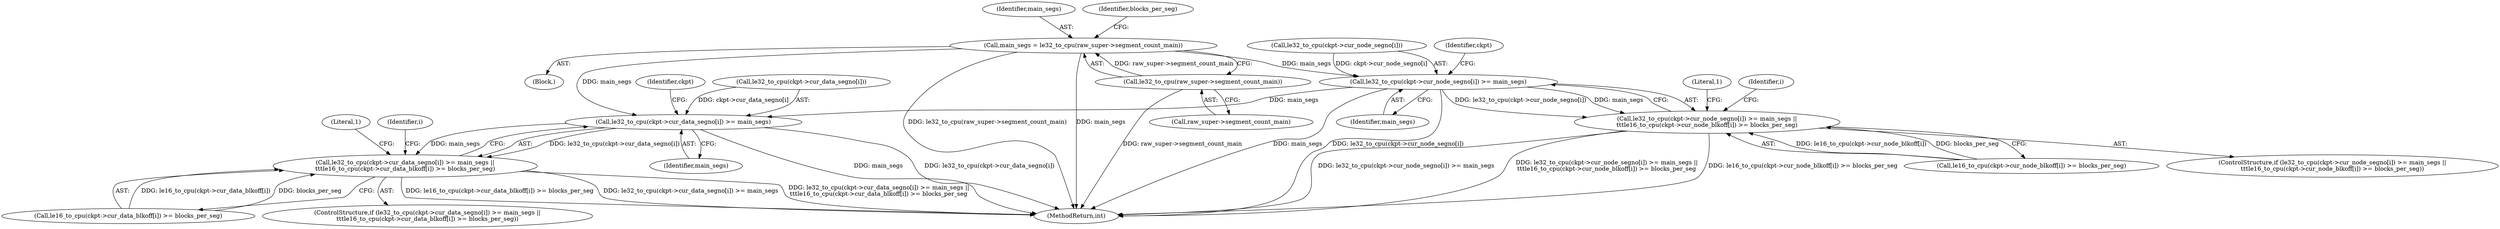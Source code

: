 digraph "0_linux_15d3042a937c13f5d9244241c7a9c8416ff6e82a@API" {
"1000197" [label="(Call,main_segs = le32_to_cpu(raw_super->segment_count_main))"];
"1000199" [label="(Call,le32_to_cpu(raw_super->segment_count_main))"];
"1000220" [label="(Call,le32_to_cpu(ckpt->cur_node_segno[i]) >= main_segs)"];
"1000219" [label="(Call,le32_to_cpu(ckpt->cur_node_segno[i]) >= main_segs ||\n\t\t\tle16_to_cpu(ckpt->cur_node_blkoff[i]) >= blocks_per_seg)"];
"1000250" [label="(Call,le32_to_cpu(ckpt->cur_data_segno[i]) >= main_segs)"];
"1000249" [label="(Call,le32_to_cpu(ckpt->cur_data_segno[i]) >= main_segs ||\n\t\t\tle16_to_cpu(ckpt->cur_data_blkoff[i]) >= blocks_per_seg)"];
"1000200" [label="(Call,raw_super->segment_count_main)"];
"1000283" [label="(MethodReturn,int)"];
"1000227" [label="(Identifier,main_segs)"];
"1000232" [label="(Identifier,ckpt)"];
"1000198" [label="(Identifier,main_segs)"];
"1000262" [label="(Identifier,ckpt)"];
"1000246" [label="(Identifier,i)"];
"1000249" [label="(Call,le32_to_cpu(ckpt->cur_data_segno[i]) >= main_segs ||\n\t\t\tle16_to_cpu(ckpt->cur_data_blkoff[i]) >= blocks_per_seg)"];
"1000257" [label="(Identifier,main_segs)"];
"1000258" [label="(Call,le16_to_cpu(ckpt->cur_data_blkoff[i]) >= blocks_per_seg)"];
"1000221" [label="(Call,le32_to_cpu(ckpt->cur_node_segno[i]))"];
"1000219" [label="(Call,le32_to_cpu(ckpt->cur_node_segno[i]) >= main_segs ||\n\t\t\tle16_to_cpu(ckpt->cur_node_blkoff[i]) >= blocks_per_seg)"];
"1000237" [label="(Literal,1)"];
"1000220" [label="(Call,le32_to_cpu(ckpt->cur_node_segno[i]) >= main_segs)"];
"1000218" [label="(ControlStructure,if (le32_to_cpu(ckpt->cur_node_segno[i]) >= main_segs ||\n\t\t\tle16_to_cpu(ckpt->cur_node_blkoff[i]) >= blocks_per_seg))"];
"1000197" [label="(Call,main_segs = le32_to_cpu(raw_super->segment_count_main))"];
"1000250" [label="(Call,le32_to_cpu(ckpt->cur_data_segno[i]) >= main_segs)"];
"1000199" [label="(Call,le32_to_cpu(raw_super->segment_count_main))"];
"1000248" [label="(ControlStructure,if (le32_to_cpu(ckpt->cur_data_segno[i]) >= main_segs ||\n\t\t\tle16_to_cpu(ckpt->cur_data_blkoff[i]) >= blocks_per_seg))"];
"1000102" [label="(Block,)"];
"1000267" [label="(Literal,1)"];
"1000251" [label="(Call,le32_to_cpu(ckpt->cur_data_segno[i]))"];
"1000216" [label="(Identifier,i)"];
"1000204" [label="(Identifier,blocks_per_seg)"];
"1000228" [label="(Call,le16_to_cpu(ckpt->cur_node_blkoff[i]) >= blocks_per_seg)"];
"1000197" -> "1000102"  [label="AST: "];
"1000197" -> "1000199"  [label="CFG: "];
"1000198" -> "1000197"  [label="AST: "];
"1000199" -> "1000197"  [label="AST: "];
"1000204" -> "1000197"  [label="CFG: "];
"1000197" -> "1000283"  [label="DDG: le32_to_cpu(raw_super->segment_count_main)"];
"1000197" -> "1000283"  [label="DDG: main_segs"];
"1000199" -> "1000197"  [label="DDG: raw_super->segment_count_main"];
"1000197" -> "1000220"  [label="DDG: main_segs"];
"1000197" -> "1000250"  [label="DDG: main_segs"];
"1000199" -> "1000200"  [label="CFG: "];
"1000200" -> "1000199"  [label="AST: "];
"1000199" -> "1000283"  [label="DDG: raw_super->segment_count_main"];
"1000220" -> "1000219"  [label="AST: "];
"1000220" -> "1000227"  [label="CFG: "];
"1000221" -> "1000220"  [label="AST: "];
"1000227" -> "1000220"  [label="AST: "];
"1000232" -> "1000220"  [label="CFG: "];
"1000219" -> "1000220"  [label="CFG: "];
"1000220" -> "1000283"  [label="DDG: le32_to_cpu(ckpt->cur_node_segno[i])"];
"1000220" -> "1000283"  [label="DDG: main_segs"];
"1000220" -> "1000219"  [label="DDG: le32_to_cpu(ckpt->cur_node_segno[i])"];
"1000220" -> "1000219"  [label="DDG: main_segs"];
"1000221" -> "1000220"  [label="DDG: ckpt->cur_node_segno[i]"];
"1000220" -> "1000250"  [label="DDG: main_segs"];
"1000219" -> "1000218"  [label="AST: "];
"1000219" -> "1000228"  [label="CFG: "];
"1000228" -> "1000219"  [label="AST: "];
"1000237" -> "1000219"  [label="CFG: "];
"1000216" -> "1000219"  [label="CFG: "];
"1000219" -> "1000283"  [label="DDG: le32_to_cpu(ckpt->cur_node_segno[i]) >= main_segs ||\n\t\t\tle16_to_cpu(ckpt->cur_node_blkoff[i]) >= blocks_per_seg"];
"1000219" -> "1000283"  [label="DDG: le16_to_cpu(ckpt->cur_node_blkoff[i]) >= blocks_per_seg"];
"1000219" -> "1000283"  [label="DDG: le32_to_cpu(ckpt->cur_node_segno[i]) >= main_segs"];
"1000228" -> "1000219"  [label="DDG: le16_to_cpu(ckpt->cur_node_blkoff[i])"];
"1000228" -> "1000219"  [label="DDG: blocks_per_seg"];
"1000250" -> "1000249"  [label="AST: "];
"1000250" -> "1000257"  [label="CFG: "];
"1000251" -> "1000250"  [label="AST: "];
"1000257" -> "1000250"  [label="AST: "];
"1000262" -> "1000250"  [label="CFG: "];
"1000249" -> "1000250"  [label="CFG: "];
"1000250" -> "1000283"  [label="DDG: le32_to_cpu(ckpt->cur_data_segno[i])"];
"1000250" -> "1000283"  [label="DDG: main_segs"];
"1000250" -> "1000249"  [label="DDG: le32_to_cpu(ckpt->cur_data_segno[i])"];
"1000250" -> "1000249"  [label="DDG: main_segs"];
"1000251" -> "1000250"  [label="DDG: ckpt->cur_data_segno[i]"];
"1000249" -> "1000248"  [label="AST: "];
"1000249" -> "1000258"  [label="CFG: "];
"1000258" -> "1000249"  [label="AST: "];
"1000267" -> "1000249"  [label="CFG: "];
"1000246" -> "1000249"  [label="CFG: "];
"1000249" -> "1000283"  [label="DDG: le16_to_cpu(ckpt->cur_data_blkoff[i]) >= blocks_per_seg"];
"1000249" -> "1000283"  [label="DDG: le32_to_cpu(ckpt->cur_data_segno[i]) >= main_segs"];
"1000249" -> "1000283"  [label="DDG: le32_to_cpu(ckpt->cur_data_segno[i]) >= main_segs ||\n\t\t\tle16_to_cpu(ckpt->cur_data_blkoff[i]) >= blocks_per_seg"];
"1000258" -> "1000249"  [label="DDG: le16_to_cpu(ckpt->cur_data_blkoff[i])"];
"1000258" -> "1000249"  [label="DDG: blocks_per_seg"];
}
